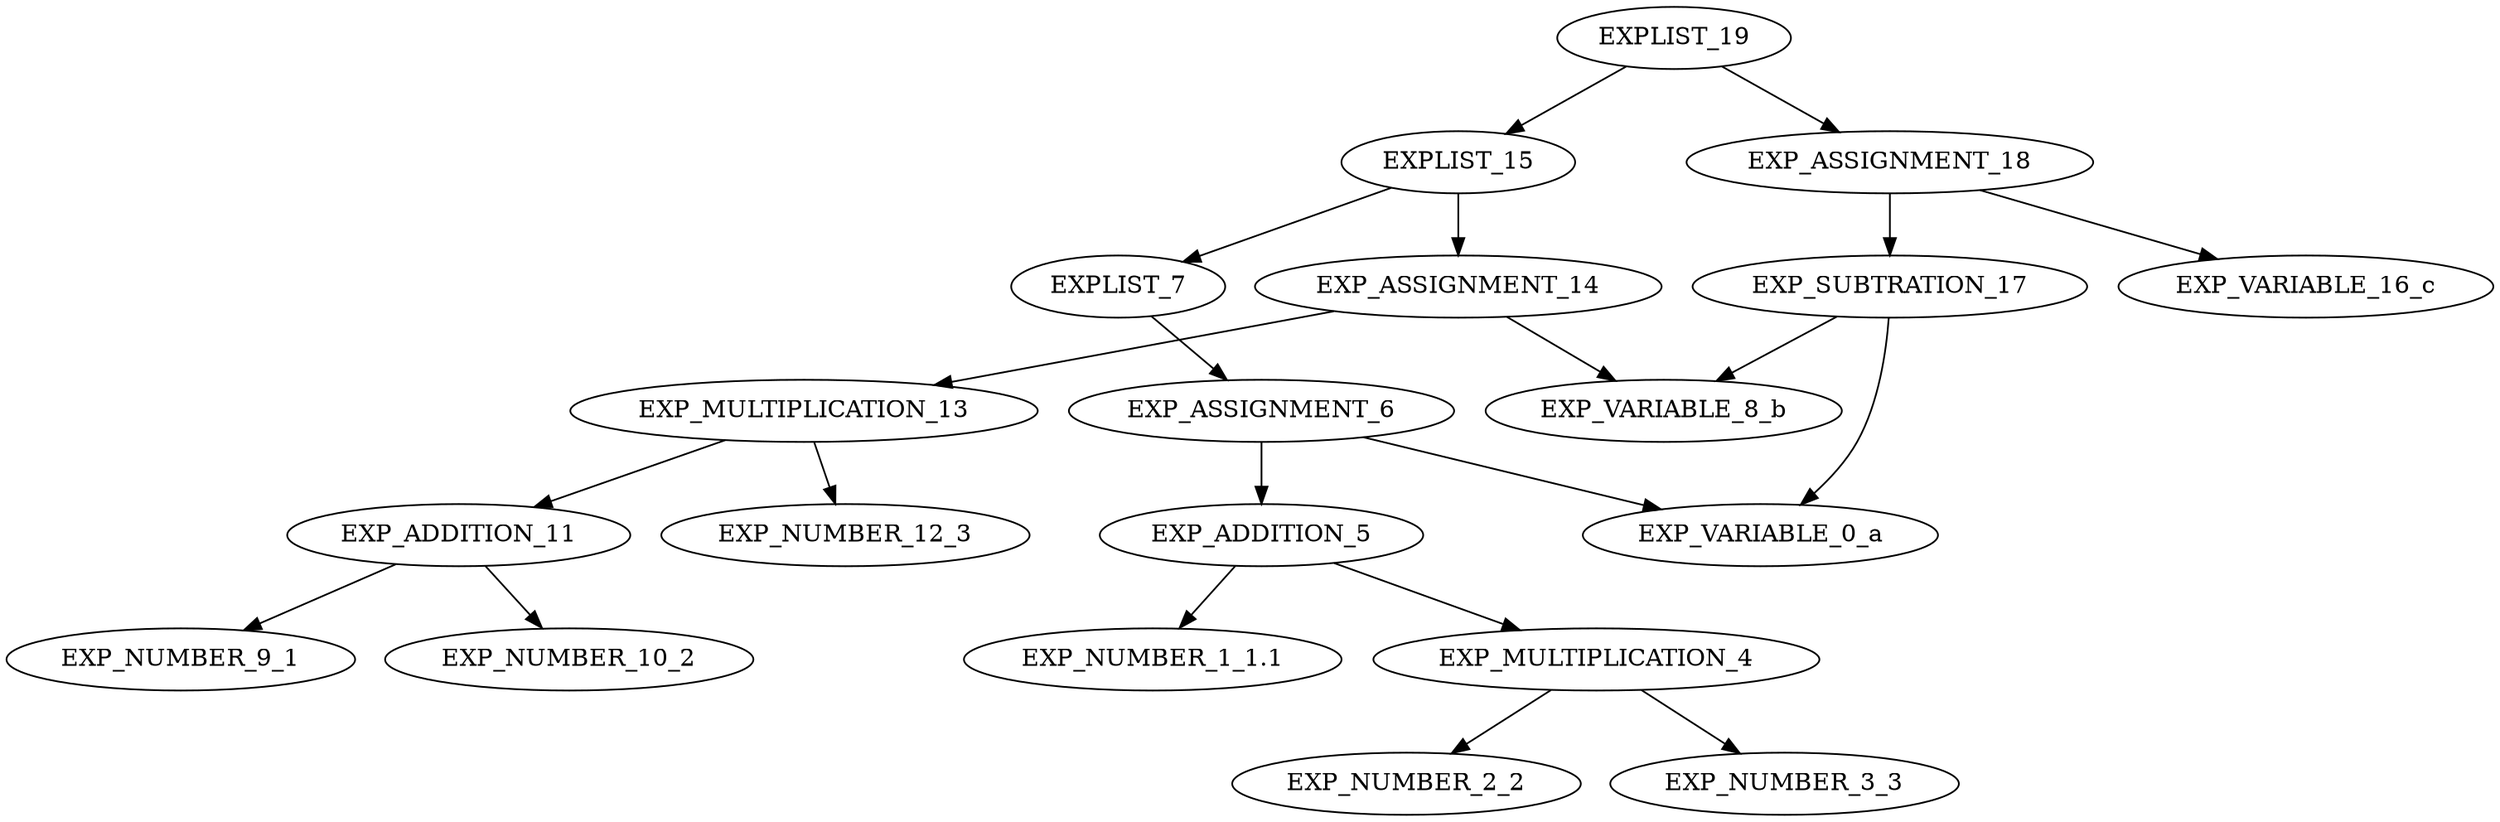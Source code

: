 digraph G{
"EXPLIST_19"->"EXPLIST_15";
"EXPLIST_15"->"EXPLIST_7";
"EXPLIST_7"->"EXP_ASSIGNMENT_6";
"EXP_ASSIGNMENT_6"->"EXP_VARIABLE_0_a";
"EXP_ASSIGNMENT_6"->"EXP_ADDITION_5";
"EXP_ADDITION_5"->"EXP_NUMBER_1_1.1";
"EXP_ADDITION_5"->"EXP_MULTIPLICATION_4";
"EXP_MULTIPLICATION_4"->"EXP_NUMBER_2_2";
"EXP_MULTIPLICATION_4"->"EXP_NUMBER_3_3";
"EXPLIST_15"->"EXP_ASSIGNMENT_14";
"EXP_ASSIGNMENT_14"->"EXP_VARIABLE_8_b";
"EXP_ASSIGNMENT_14"->"EXP_MULTIPLICATION_13";
"EXP_MULTIPLICATION_13"->"EXP_ADDITION_11";
"EXP_ADDITION_11"->"EXP_NUMBER_9_1";
"EXP_ADDITION_11"->"EXP_NUMBER_10_2";
"EXP_MULTIPLICATION_13"->"EXP_NUMBER_12_3";
"EXPLIST_19"->"EXP_ASSIGNMENT_18";
"EXP_ASSIGNMENT_18"->"EXP_VARIABLE_16_c";
"EXP_ASSIGNMENT_18"->"EXP_SUBTRATION_17";
"EXP_SUBTRATION_17"->"EXP_VARIABLE_0_a";
"EXP_SUBTRATION_17"->"EXP_VARIABLE_8_b";
}